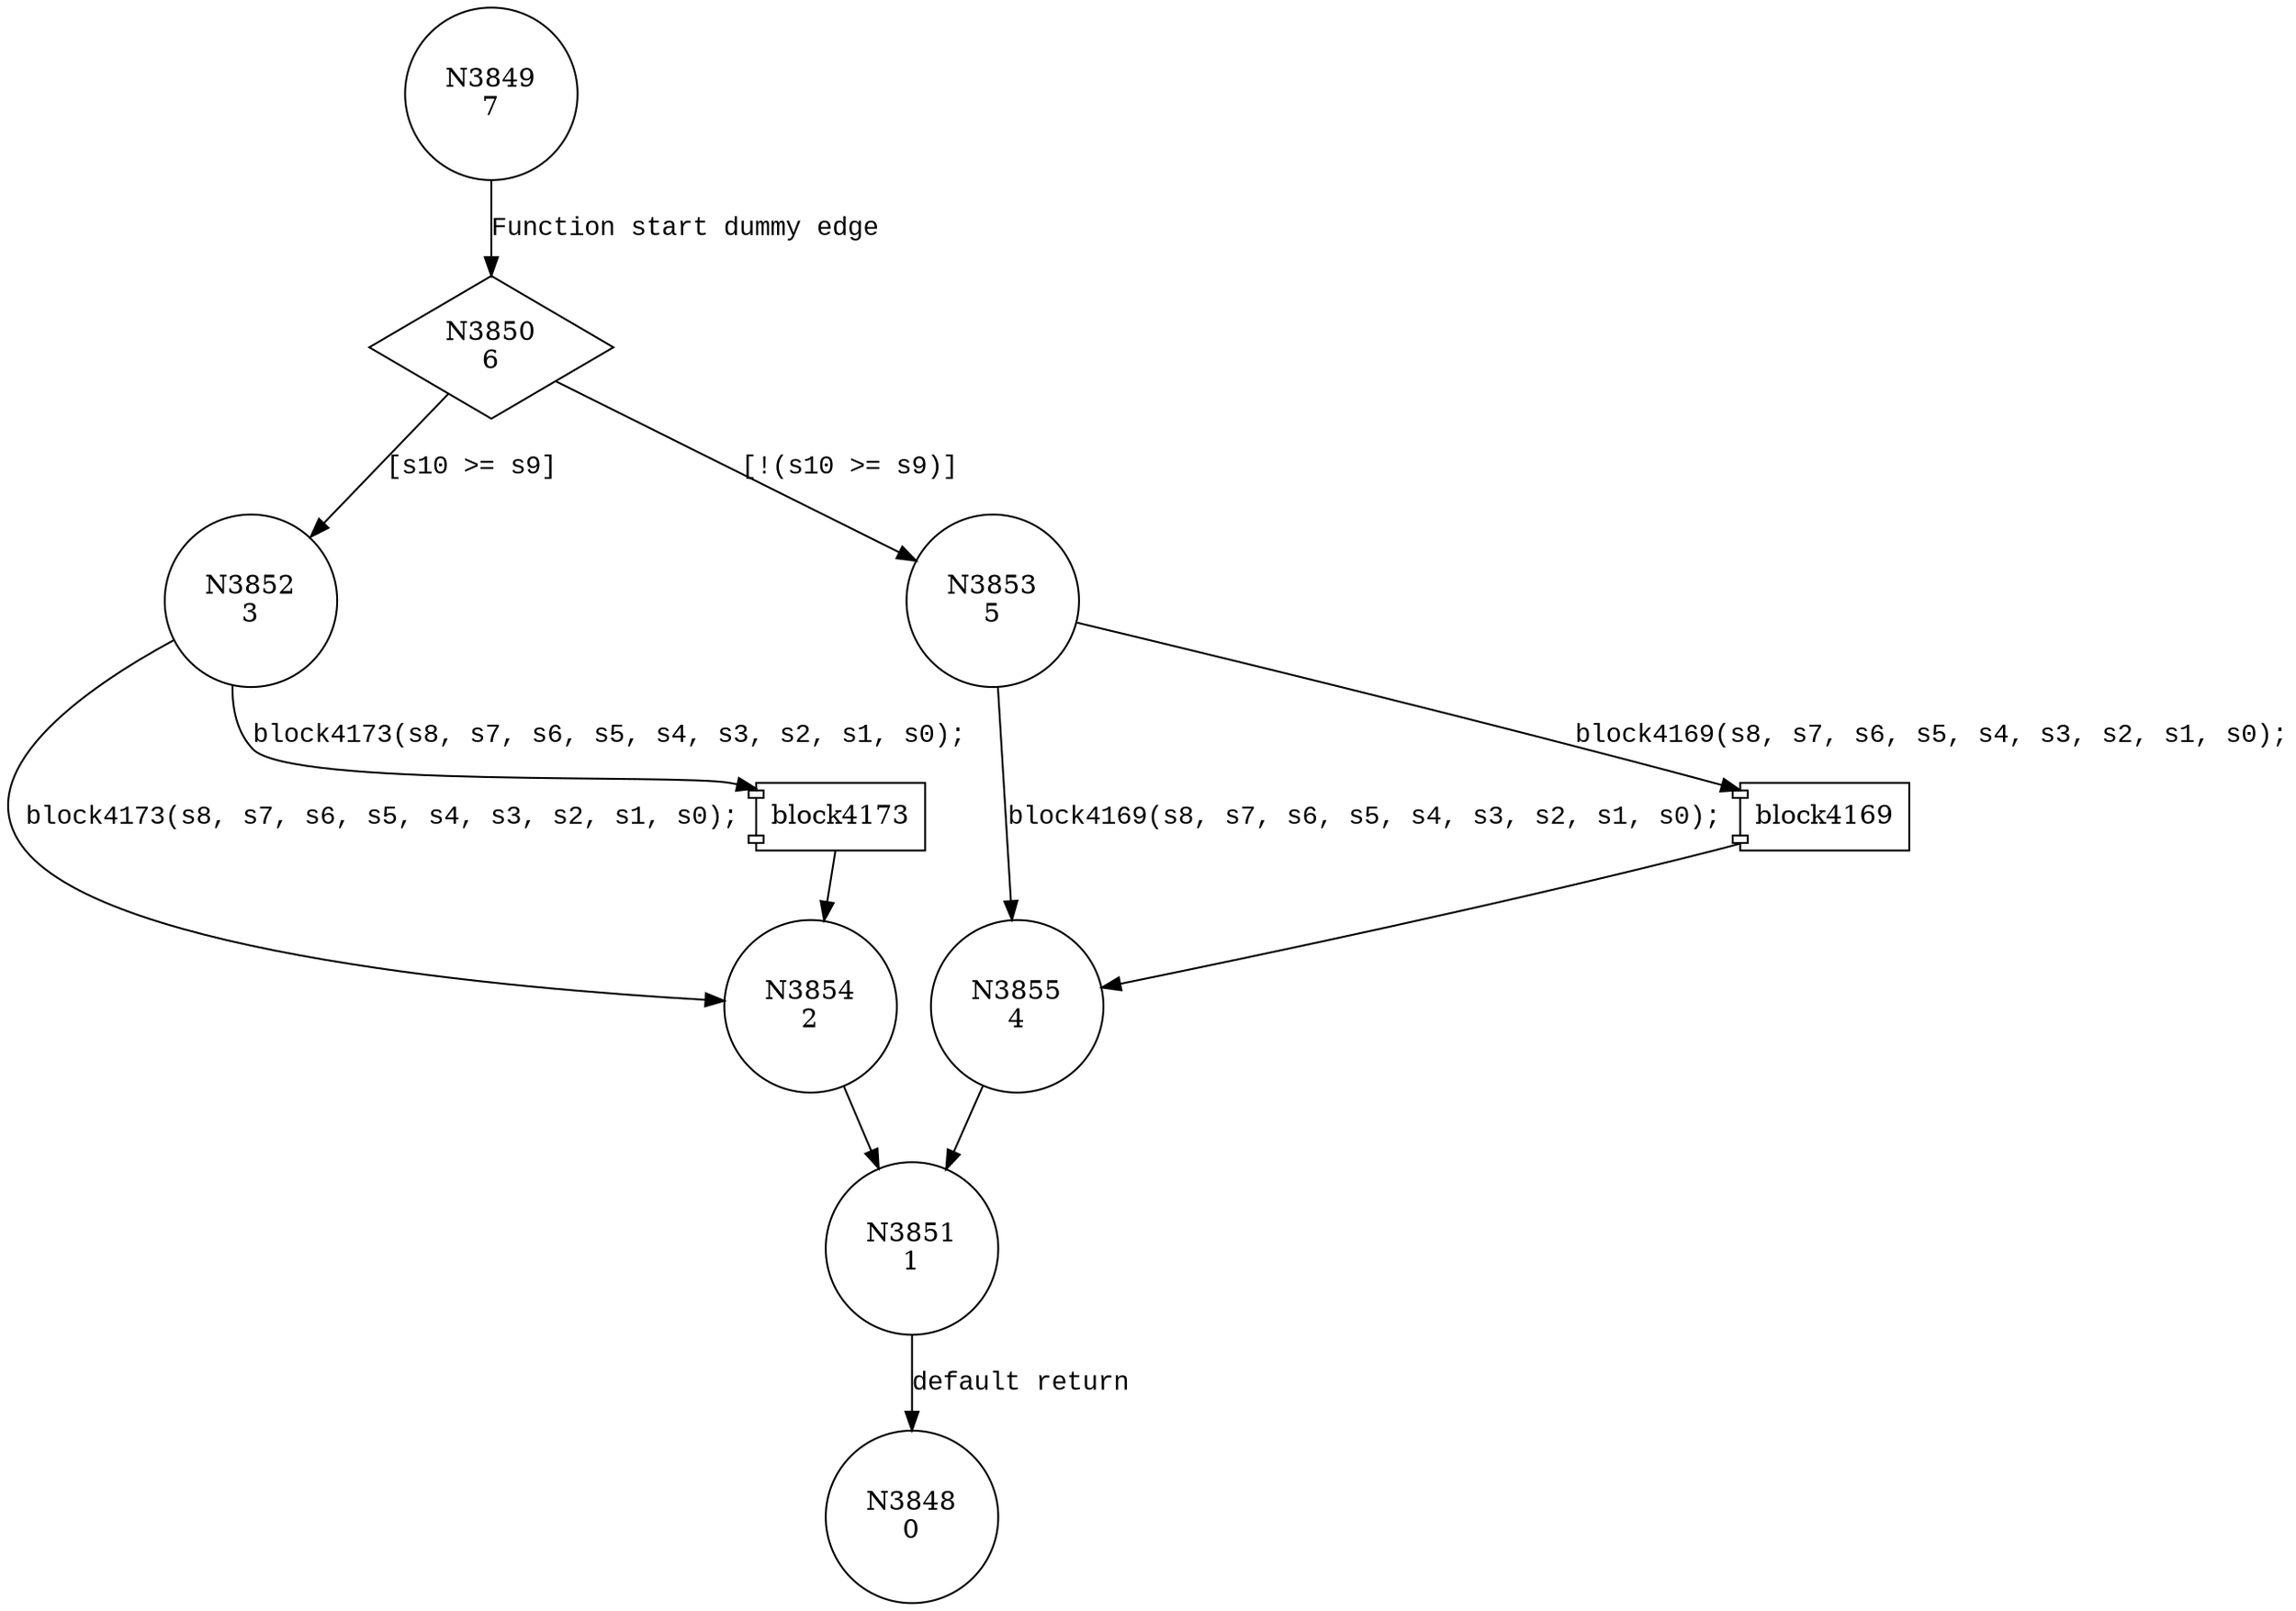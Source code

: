 digraph jump4151 {
3850 [shape="diamond" label="N3850\n6"]
3852 [shape="circle" label="N3852\n3"]
3853 [shape="circle" label="N3853\n5"]
3855 [shape="circle" label="N3855\n4"]
3851 [shape="circle" label="N3851\n1"]
3848 [shape="circle" label="N3848\n0"]
3854 [shape="circle" label="N3854\n2"]
3849 [shape="circle" label="N3849\n7"]
3850 -> 3852 [label="[s10 >= s9]" fontname="Courier New"]
3850 -> 3853 [label="[!(s10 >= s9)]" fontname="Courier New"]
100320 [shape="component" label="block4169"]
3853 -> 100320 [label="block4169(s8, s7, s6, s5, s4, s3, s2, s1, s0);" fontname="Courier New"]
100320 -> 3855 [label="" fontname="Courier New"]
3853 -> 3855 [label="block4169(s8, s7, s6, s5, s4, s3, s2, s1, s0);" fontname="Courier New"]
3855 -> 3851 [label="" fontname="Courier New"]
3851 -> 3848 [label="default return" fontname="Courier New"]
100321 [shape="component" label="block4173"]
3852 -> 100321 [label="block4173(s8, s7, s6, s5, s4, s3, s2, s1, s0);" fontname="Courier New"]
100321 -> 3854 [label="" fontname="Courier New"]
3852 -> 3854 [label="block4173(s8, s7, s6, s5, s4, s3, s2, s1, s0);" fontname="Courier New"]
3854 -> 3851 [label="" fontname="Courier New"]
3849 -> 3850 [label="Function start dummy edge" fontname="Courier New"]
}